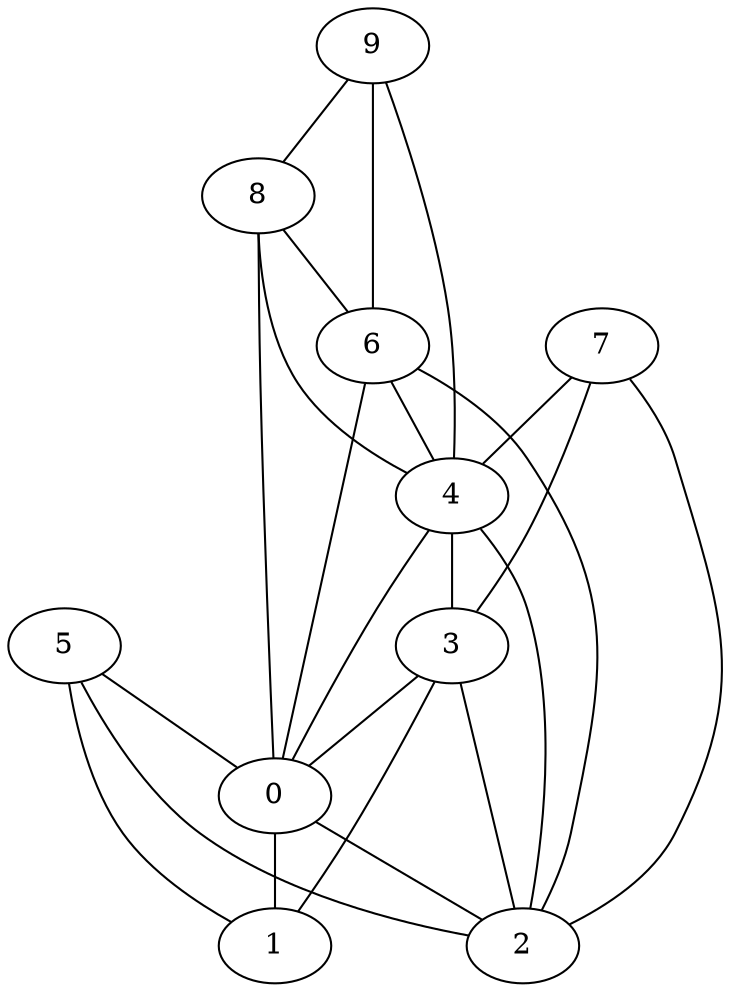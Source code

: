 graph {
    0 [ label = "0" ]
    1 [ label = "1" ]
    2 [ label = "2" ]
    3 [ label = "3" ]
    4 [ label = "4" ]
    5 [ label = "5" ]
    6 [ label = "6" ]
    7 [ label = "7" ]
    8 [ label = "8" ]
    9 [ label = "9" ]
    0 -- 1 [ ]
    0 -- 2 [ ]
    9 -- 8 [ ]
    3 -- 0 [ ]
    3 -- 1 [ ]
    3 -- 2 [ ]
    4 -- 0 [ ]
    4 -- 2 [ ]
    4 -- 3 [ ]
    5 -- 0 [ ]
    5 -- 1 [ ]
    5 -- 2 [ ]
    6 -- 0 [ ]
    6 -- 2 [ ]
    6 -- 4 [ ]
    7 -- 2 [ ]
    7 -- 3 [ ]
    7 -- 4 [ ]
    8 -- 0 [ ]
    8 -- 4 [ ]
    8 -- 6 [ ]
    9 -- 4 [ ]
    9 -- 6 [ ]
}
